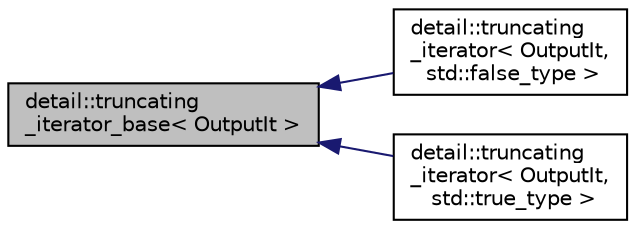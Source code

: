 digraph "detail::truncating_iterator_base&lt; OutputIt &gt;"
{
 // INTERACTIVE_SVG=YES
  edge [fontname="Helvetica",fontsize="10",labelfontname="Helvetica",labelfontsize="10"];
  node [fontname="Helvetica",fontsize="10",shape=record];
  rankdir="LR";
  Node1 [label="detail::truncating\l_iterator_base\< OutputIt \>",height=0.2,width=0.4,color="black", fillcolor="grey75", style="filled", fontcolor="black"];
  Node1 -> Node2 [dir="back",color="midnightblue",fontsize="10",style="solid",fontname="Helvetica"];
  Node2 [label="detail::truncating\l_iterator\< OutputIt,\l std::false_type \>",height=0.2,width=0.4,color="black", fillcolor="white", style="filled",URL="$classdetail_1_1truncating__iterator_3_01_output_it_00_01std_1_1false__type_01_4.html"];
  Node1 -> Node3 [dir="back",color="midnightblue",fontsize="10",style="solid",fontname="Helvetica"];
  Node3 [label="detail::truncating\l_iterator\< OutputIt,\l std::true_type \>",height=0.2,width=0.4,color="black", fillcolor="white", style="filled",URL="$classdetail_1_1truncating__iterator_3_01_output_it_00_01std_1_1true__type_01_4.html"];
}
